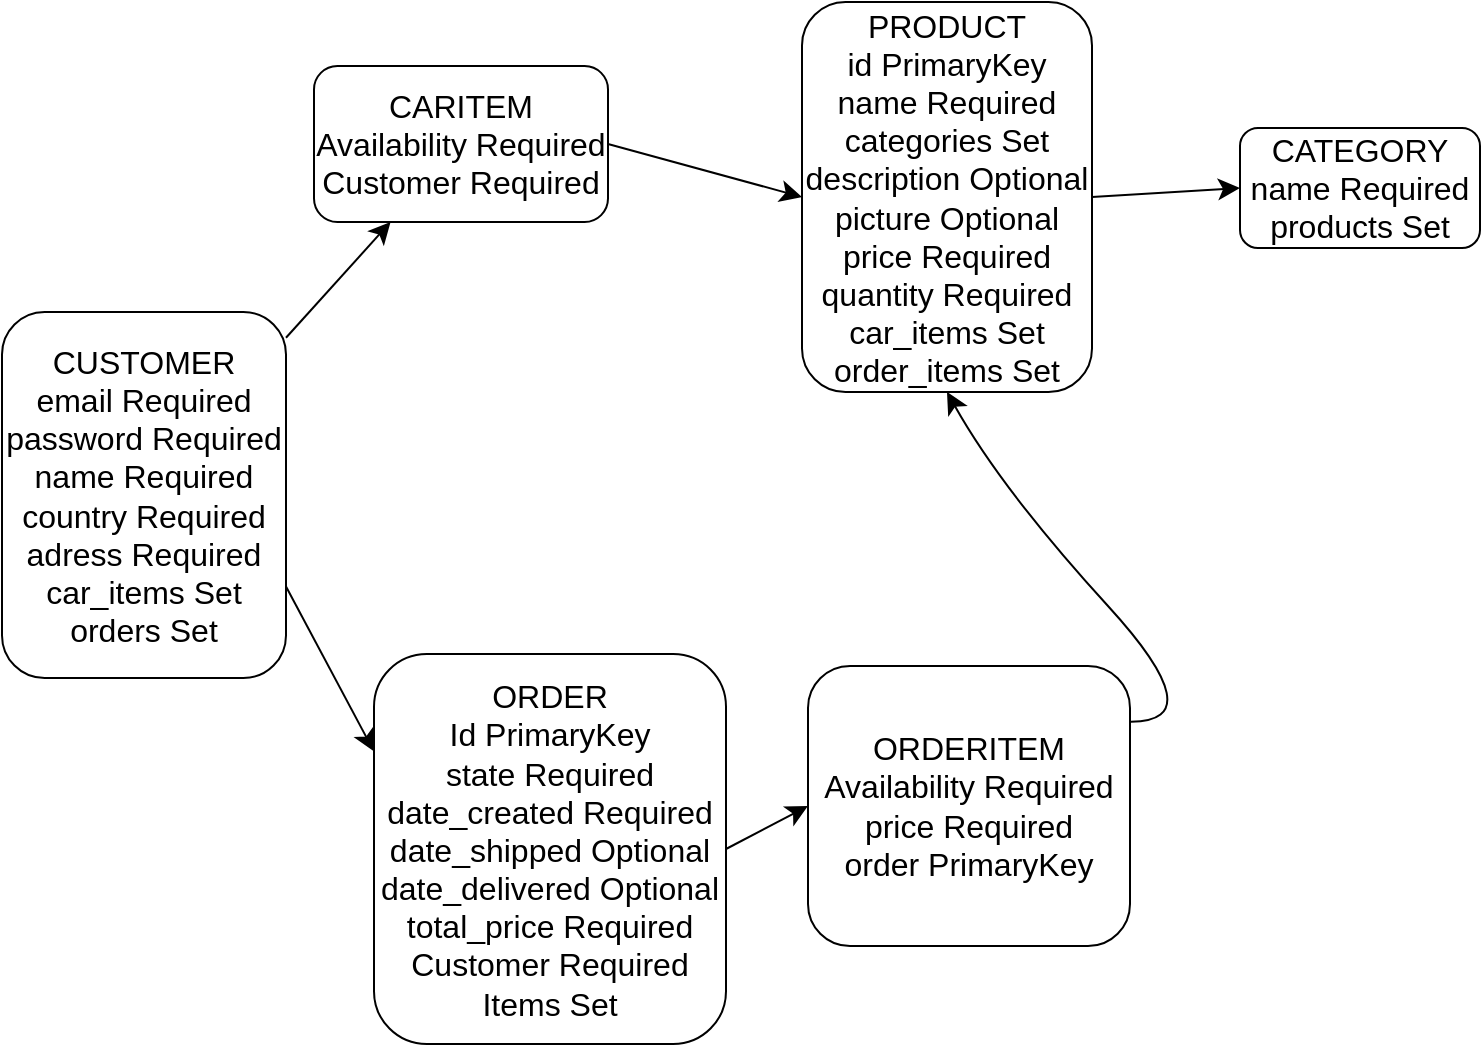 <mxfile version="20.8.22" type="device"><diagram name="Страница 1" id="lbqCXUpmH7aOtnQ9dlLD"><mxGraphModel dx="1379" dy="1048" grid="0" gridSize="10" guides="1" tooltips="1" connect="1" arrows="1" fold="1" page="0" pageScale="1" pageWidth="827" pageHeight="1169" math="0" shadow="0"><root><mxCell id="0"/><mxCell id="1" parent="0"/><mxCell id="WmQ10XxyhZsXSkX1p6Al-3" style="edgeStyle=none;curved=1;rounded=0;orthogonalLoop=1;jettySize=auto;html=1;fontSize=12;startSize=8;endSize=8;" edge="1" parent="1" source="WmQ10XxyhZsXSkX1p6Al-1" target="WmQ10XxyhZsXSkX1p6Al-2"><mxGeometry relative="1" as="geometry"/></mxCell><mxCell id="WmQ10XxyhZsXSkX1p6Al-27" style="edgeStyle=none;curved=1;rounded=0;orthogonalLoop=1;jettySize=auto;html=1;exitX=1;exitY=0.75;exitDx=0;exitDy=0;entryX=0;entryY=0.25;entryDx=0;entryDy=0;fontSize=12;startSize=8;endSize=8;" edge="1" parent="1" source="WmQ10XxyhZsXSkX1p6Al-1" target="WmQ10XxyhZsXSkX1p6Al-25"><mxGeometry relative="1" as="geometry"/></mxCell><mxCell id="WmQ10XxyhZsXSkX1p6Al-1" value="CUSTOMER&lt;br&gt;email Required&lt;br&gt;password Required&lt;br&gt;name Required&lt;br&gt;country Required&lt;br&gt;adress Required&lt;br&gt;car_items Set&lt;br&gt;orders Set" style="rounded=1;whiteSpace=wrap;html=1;fontSize=16;" vertex="1" parent="1"><mxGeometry x="118" y="47" width="142" height="183" as="geometry"/></mxCell><mxCell id="WmQ10XxyhZsXSkX1p6Al-31" style="edgeStyle=none;curved=1;rounded=0;orthogonalLoop=1;jettySize=auto;html=1;exitX=1;exitY=0.5;exitDx=0;exitDy=0;entryX=0;entryY=0.5;entryDx=0;entryDy=0;fontSize=12;startSize=8;endSize=8;" edge="1" parent="1" source="WmQ10XxyhZsXSkX1p6Al-2" target="WmQ10XxyhZsXSkX1p6Al-30"><mxGeometry relative="1" as="geometry"/></mxCell><mxCell id="WmQ10XxyhZsXSkX1p6Al-2" value="CARITEM&lt;br&gt;Availability Required&lt;br&gt;Customer Required" style="rounded=1;whiteSpace=wrap;html=1;fontSize=16;" vertex="1" parent="1"><mxGeometry x="274" y="-76" width="147" height="78" as="geometry"/></mxCell><mxCell id="WmQ10XxyhZsXSkX1p6Al-29" style="edgeStyle=none;curved=1;rounded=0;orthogonalLoop=1;jettySize=auto;html=1;exitX=1;exitY=0.5;exitDx=0;exitDy=0;entryX=0;entryY=0.5;entryDx=0;entryDy=0;fontSize=12;startSize=8;endSize=8;" edge="1" parent="1" source="WmQ10XxyhZsXSkX1p6Al-25" target="WmQ10XxyhZsXSkX1p6Al-28"><mxGeometry relative="1" as="geometry"/></mxCell><mxCell id="WmQ10XxyhZsXSkX1p6Al-25" value="ORDER&lt;br&gt;Id PrimaryKey&lt;br&gt;state Required&lt;br&gt;date_created Required&lt;br&gt;date_shipped Optional&lt;br&gt;date_delivered Optional&lt;br&gt;total_price Required&lt;br&gt;Customer Required&lt;br&gt;Items Set" style="rounded=1;whiteSpace=wrap;html=1;fontSize=16;" vertex="1" parent="1"><mxGeometry x="304" y="218" width="176" height="195" as="geometry"/></mxCell><mxCell id="WmQ10XxyhZsXSkX1p6Al-28" value="ORDERITEM&lt;br&gt;Availability Required&lt;br&gt;price Required&lt;br&gt;order PrimaryKey" style="rounded=1;whiteSpace=wrap;html=1;fontSize=16;" vertex="1" parent="1"><mxGeometry x="521" y="224" width="161" height="140" as="geometry"/></mxCell><mxCell id="WmQ10XxyhZsXSkX1p6Al-35" style="edgeStyle=none;curved=1;rounded=0;orthogonalLoop=1;jettySize=auto;html=1;exitX=1;exitY=0.5;exitDx=0;exitDy=0;entryX=0;entryY=0.5;entryDx=0;entryDy=0;fontSize=12;startSize=8;endSize=8;" edge="1" parent="1" source="WmQ10XxyhZsXSkX1p6Al-30" target="WmQ10XxyhZsXSkX1p6Al-34"><mxGeometry relative="1" as="geometry"/></mxCell><mxCell id="WmQ10XxyhZsXSkX1p6Al-30" value="PRODUCT&lt;br&gt;id PrimaryKey&lt;br&gt;name Required&lt;br&gt;categories Set&lt;br&gt;description Optional&lt;br&gt;picture Optional&lt;br&gt;price Required&lt;br&gt;quantity Required&lt;br&gt;car_items Set&lt;br&gt;order_items Set" style="rounded=1;whiteSpace=wrap;html=1;fontSize=16;" vertex="1" parent="1"><mxGeometry x="518" y="-108" width="145" height="195" as="geometry"/></mxCell><mxCell id="WmQ10XxyhZsXSkX1p6Al-33" value="" style="curved=1;endArrow=classic;html=1;rounded=0;fontSize=12;startSize=8;endSize=8;entryX=0.5;entryY=1;entryDx=0;entryDy=0;exitX=1.002;exitY=0.199;exitDx=0;exitDy=0;exitPerimeter=0;" edge="1" parent="1" source="WmQ10XxyhZsXSkX1p6Al-28" target="WmQ10XxyhZsXSkX1p6Al-30"><mxGeometry width="50" height="50" relative="1" as="geometry"><mxPoint x="674" y="252" as="sourcePoint"/><mxPoint x="724" y="202" as="targetPoint"/><Array as="points"><mxPoint x="724" y="252"/><mxPoint x="618" y="136"/></Array></mxGeometry></mxCell><mxCell id="WmQ10XxyhZsXSkX1p6Al-34" value="CATEGORY&lt;br&gt;name Required&lt;br&gt;products Set" style="rounded=1;whiteSpace=wrap;html=1;fontSize=16;" vertex="1" parent="1"><mxGeometry x="737" y="-45" width="120" height="60" as="geometry"/></mxCell></root></mxGraphModel></diagram></mxfile>